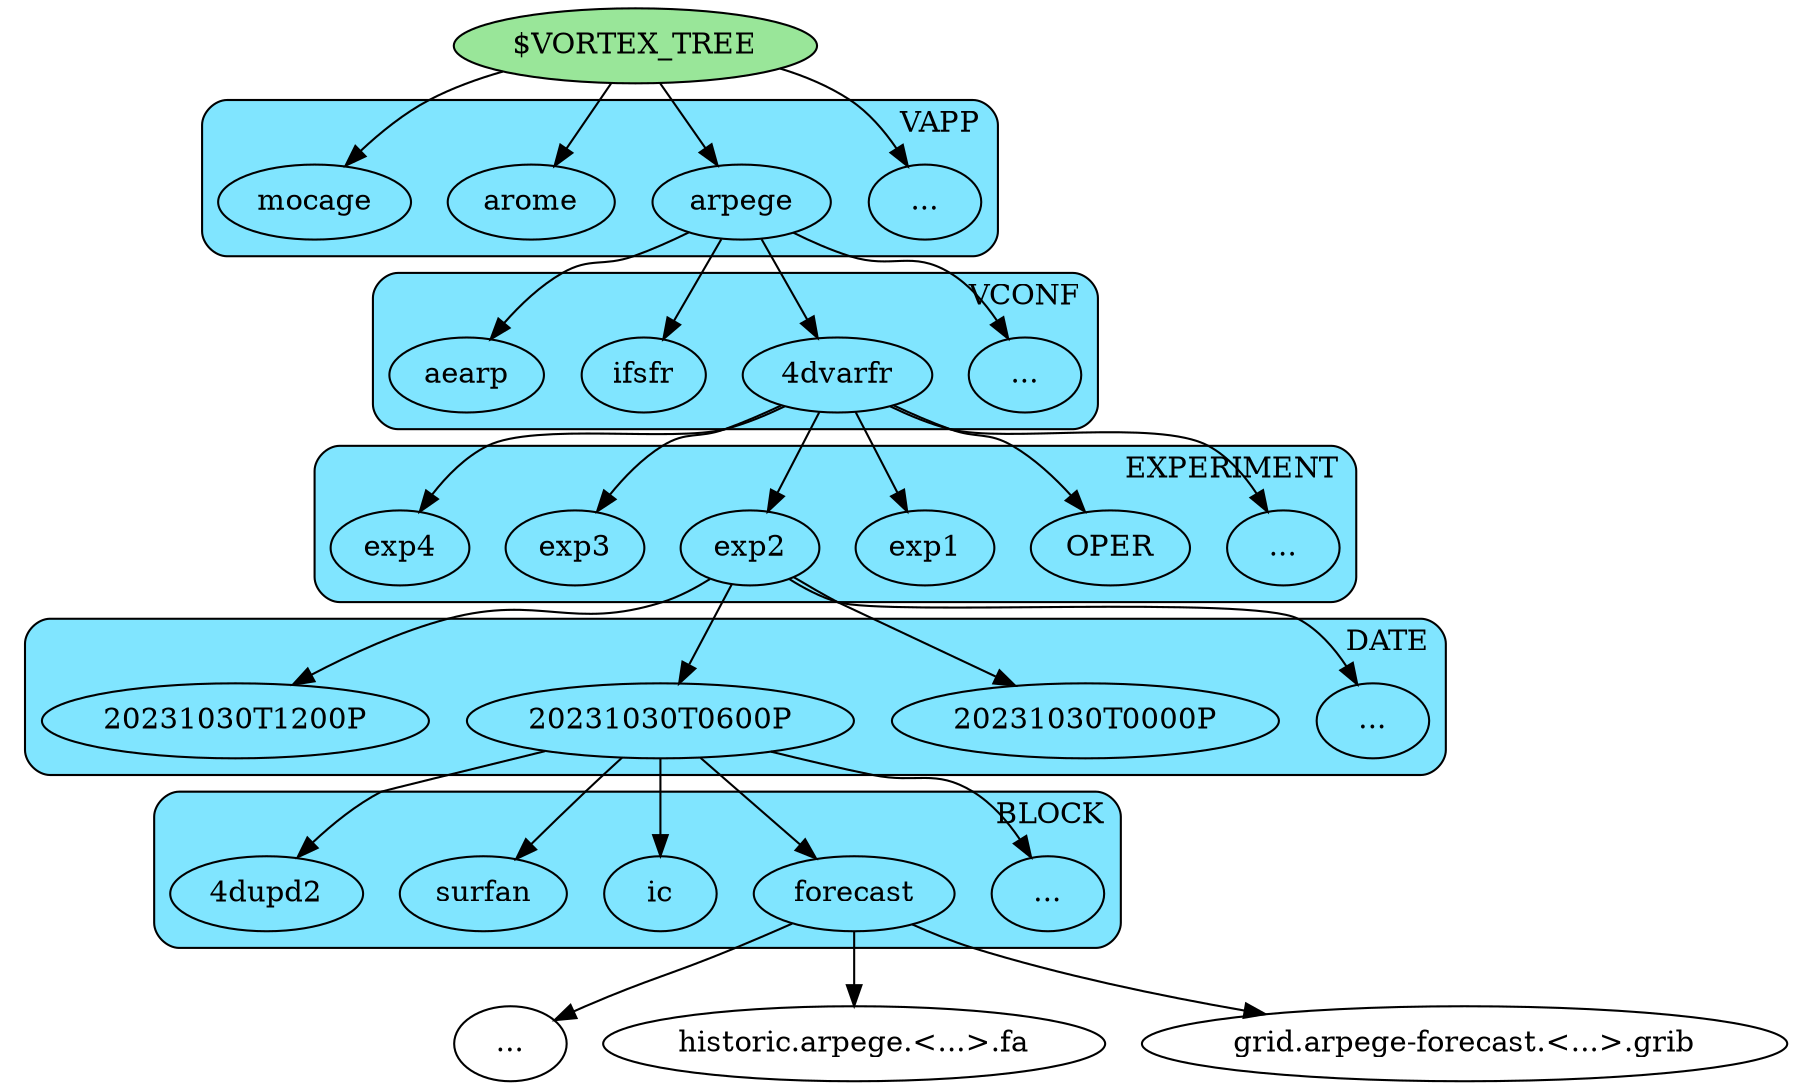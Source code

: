 digraph G {

vtree [label="$VORTEX_TREE", fillcolor="#99e699", style="filled"]

ellipsis0 [label="..."]
ellipsis1 [label="..."]
ellipsis2 [label="..."]
ellipsis3 [label="..."]
ellipsis4 [label="..."]
ellipsis5 [label="..."]

subgraph cluster_0 {
    arpege;
    arome;
    mocage;
    ellipsis0;
    label= "VAPP";
    labeljust = "r"
    style="rounded"
    bgcolor="#80e5ff"
}

subgraph cluster_1 {
    "4dvarfr";
    ifsfr;
    aearp;
    ellipsis1;
    label= "VCONF";
    labeljust = "r";
    style="rounded"
    bgcolor="#80e5ff"
}

subgraph cluster_2 {
    ellipsis2;
    OPER;
    exp1;
    exp2;
    exp3;
    exp4;
    label = "EXPERIMENT"
    labeljust = "r"
    labelloc = "c";
    style="rounded"
    bgcolor="#80e5ff"
}

subgraph cluster_3 {
    ellipsis3;
    "20231030T0000P";
    "20231030T0600P";
    "20231030T1200P";
    label = "DATE"
    labeljust = "r";
    style="rounded"
    bgcolor="#80e5ff";

}

subgraph cluster_4 {
    ellipsis4;
    forecast;
    ic;
    surfan;
    "4dupd2";
    label = "BLOCK"
    labeljust = "r";
    style="rounded"
    bgcolor="#80e5ff";
}


vtree -> arpege
vtree -> arome
vtree -> mocage
vtree -> ellipsis0

arpege -> "4dvarfr"
arpege -> ifsfr
arpege -> aearp
arpege -> ellipsis1

"4dvarfr" -> ellipsis2
"4dvarfr" -> OPER
"4dvarfr" -> exp1
"4dvarfr" -> exp2
"4dvarfr" -> exp3
"4dvarfr" -> exp4

exp2 -> "20231030T0000P"
exp2 -> "20231030T0600P"
exp2 -> "20231030T1200P"
exp2 -> ellipsis3

"20231030T0600P" -> forecast
"20231030T0600P" -> ic
"20231030T0600P" -> surfan
"20231030T0600P" -> "4dupd2"

"20231030T0600P" -> ellipsis4

forecast -> "historic.arpege.<...>.fa"
forecast -> "grid.arpege-forecast.<...>.grib"
forecast -> ellipsis5



}